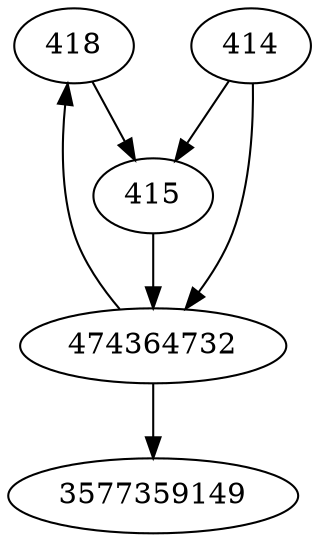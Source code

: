 strict digraph  {
418;
3577359149;
474364732;
414;
415;
418 -> 415;
474364732 -> 3577359149;
474364732 -> 418;
414 -> 415;
414 -> 474364732;
415 -> 474364732;
}
